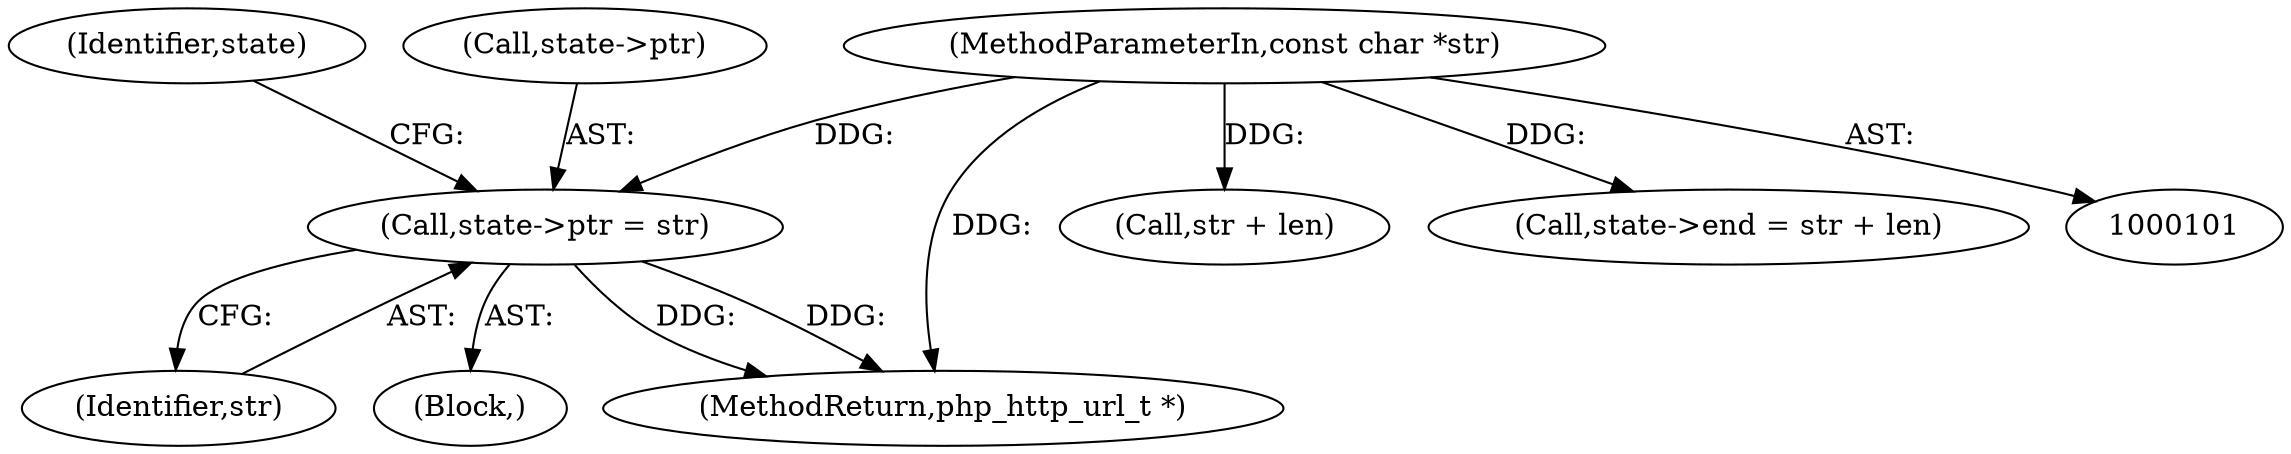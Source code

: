 digraph "0_ext-http_3724cd76a28be1d6049b5537232e97ac_0@pointer" {
"1000131" [label="(Call,state->ptr = str)"];
"1000102" [label="(MethodParameterIn,const char *str)"];
"1000135" [label="(Identifier,str)"];
"1000131" [label="(Call,state->ptr = str)"];
"1000138" [label="(Identifier,state)"];
"1000105" [label="(Block,)"];
"1000128" [label="(Call,str + len)"];
"1000102" [label="(MethodParameterIn,const char *str)"];
"1000190" [label="(MethodReturn,php_http_url_t *)"];
"1000124" [label="(Call,state->end = str + len)"];
"1000132" [label="(Call,state->ptr)"];
"1000131" -> "1000105"  [label="AST: "];
"1000131" -> "1000135"  [label="CFG: "];
"1000132" -> "1000131"  [label="AST: "];
"1000135" -> "1000131"  [label="AST: "];
"1000138" -> "1000131"  [label="CFG: "];
"1000131" -> "1000190"  [label="DDG: "];
"1000131" -> "1000190"  [label="DDG: "];
"1000102" -> "1000131"  [label="DDG: "];
"1000102" -> "1000101"  [label="AST: "];
"1000102" -> "1000190"  [label="DDG: "];
"1000102" -> "1000124"  [label="DDG: "];
"1000102" -> "1000128"  [label="DDG: "];
}
